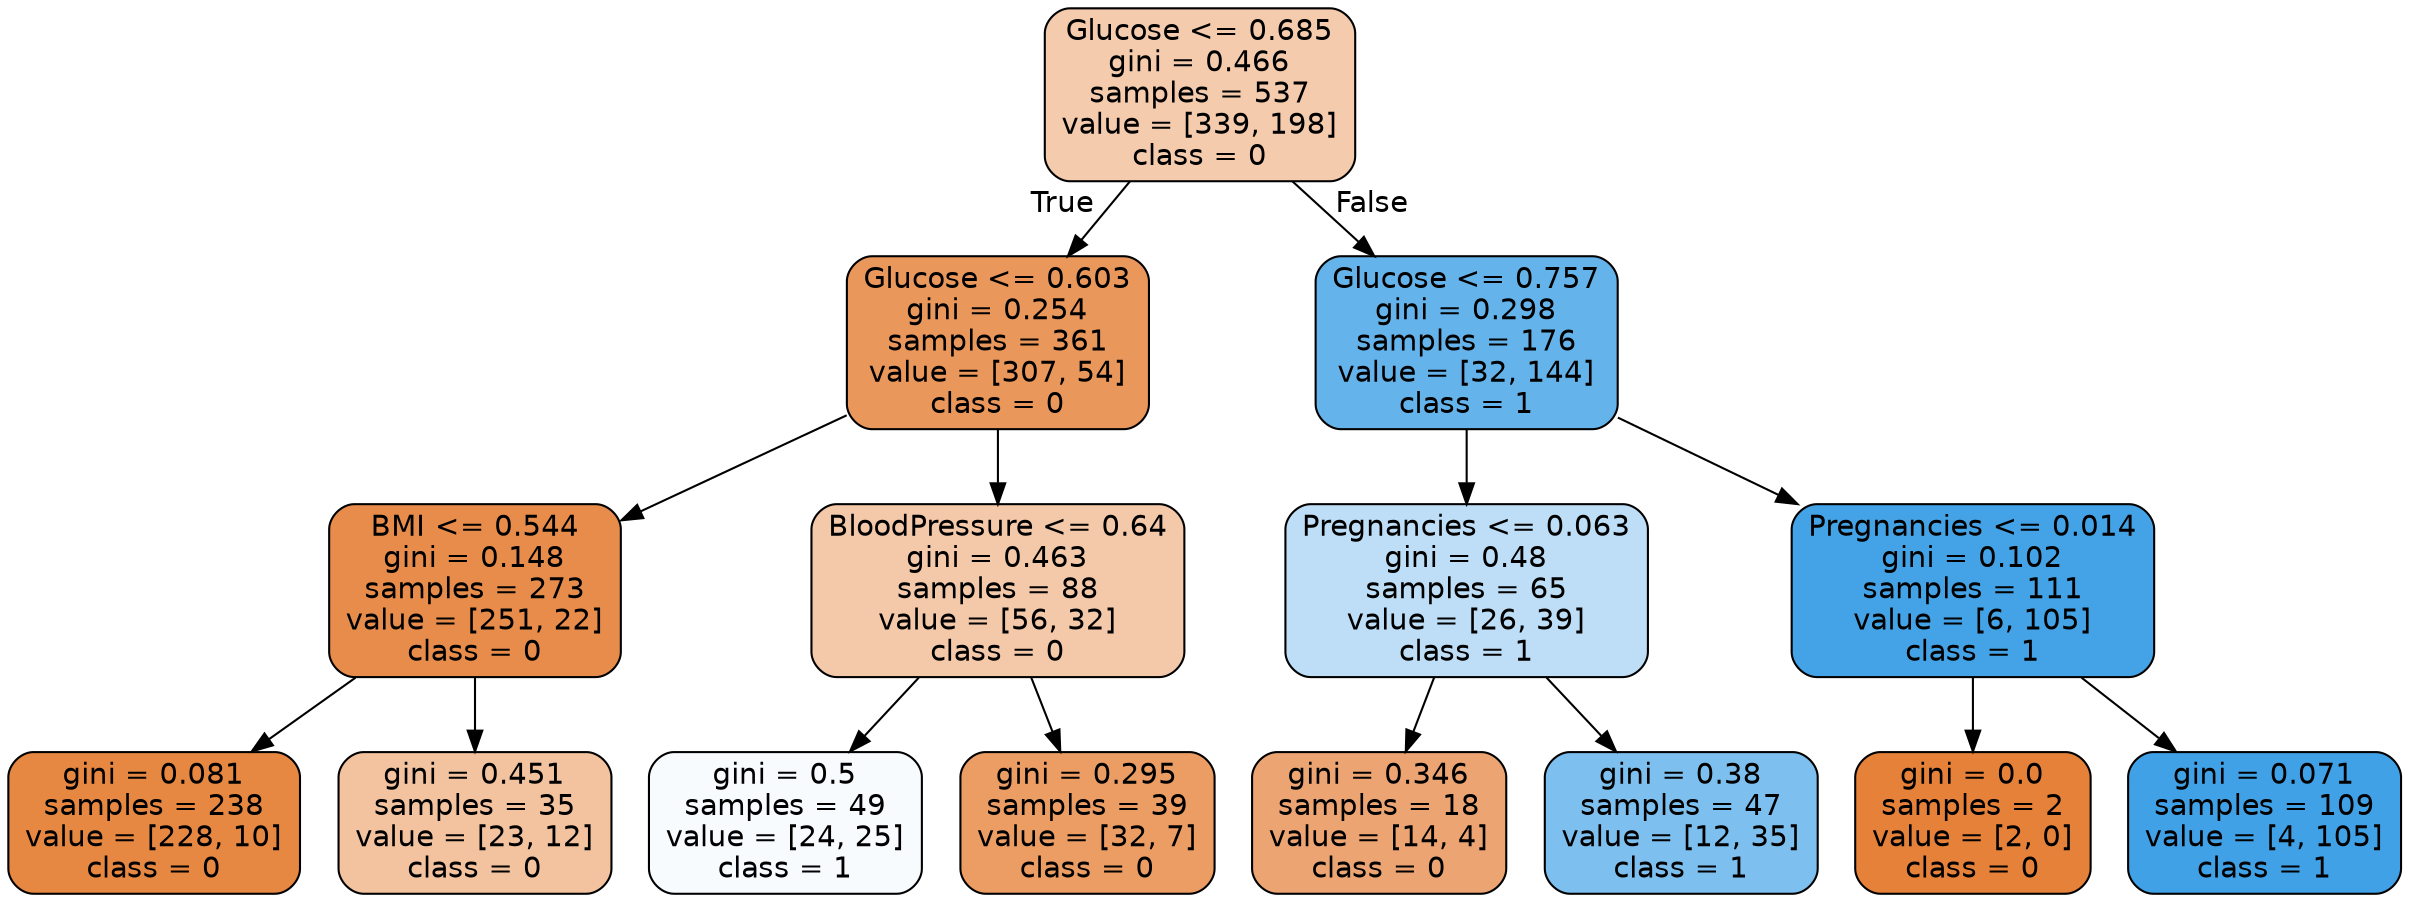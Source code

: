 digraph Tree {
node [shape=box, style="filled, rounded", color="black", fontname=helvetica] ;
edge [fontname=helvetica] ;
0 [label="Glucose <= 0.685\ngini = 0.466\nsamples = 537\nvalue = [339, 198]\nclass = 0", fillcolor="#f4cbad"] ;
1 [label="Glucose <= 0.603\ngini = 0.254\nsamples = 361\nvalue = [307, 54]\nclass = 0", fillcolor="#ea975c"] ;
0 -> 1 [labeldistance=2.5, labelangle=45, headlabel="True"] ;
2 [label="BMI <= 0.544\ngini = 0.148\nsamples = 273\nvalue = [251, 22]\nclass = 0", fillcolor="#e78c4a"] ;
1 -> 2 ;
3 [label="gini = 0.081\nsamples = 238\nvalue = [228, 10]\nclass = 0", fillcolor="#e68742"] ;
2 -> 3 ;
4 [label="gini = 0.451\nsamples = 35\nvalue = [23, 12]\nclass = 0", fillcolor="#f3c3a0"] ;
2 -> 4 ;
5 [label="BloodPressure <= 0.64\ngini = 0.463\nsamples = 88\nvalue = [56, 32]\nclass = 0", fillcolor="#f4c9aa"] ;
1 -> 5 ;
6 [label="gini = 0.5\nsamples = 49\nvalue = [24, 25]\nclass = 1", fillcolor="#f7fbfe"] ;
5 -> 6 ;
7 [label="gini = 0.295\nsamples = 39\nvalue = [32, 7]\nclass = 0", fillcolor="#eb9d64"] ;
5 -> 7 ;
8 [label="Glucose <= 0.757\ngini = 0.298\nsamples = 176\nvalue = [32, 144]\nclass = 1", fillcolor="#65b3eb"] ;
0 -> 8 [labeldistance=2.5, labelangle=-45, headlabel="False"] ;
9 [label="Pregnancies <= 0.063\ngini = 0.48\nsamples = 65\nvalue = [26, 39]\nclass = 1", fillcolor="#bddef6"] ;
8 -> 9 ;
10 [label="gini = 0.346\nsamples = 18\nvalue = [14, 4]\nclass = 0", fillcolor="#eca572"] ;
9 -> 10 ;
11 [label="gini = 0.38\nsamples = 47\nvalue = [12, 35]\nclass = 1", fillcolor="#7dbfee"] ;
9 -> 11 ;
12 [label="Pregnancies <= 0.014\ngini = 0.102\nsamples = 111\nvalue = [6, 105]\nclass = 1", fillcolor="#44a3e6"] ;
8 -> 12 ;
13 [label="gini = 0.0\nsamples = 2\nvalue = [2, 0]\nclass = 0", fillcolor="#e58139"] ;
12 -> 13 ;
14 [label="gini = 0.071\nsamples = 109\nvalue = [4, 105]\nclass = 1", fillcolor="#41a1e6"] ;
12 -> 14 ;
}